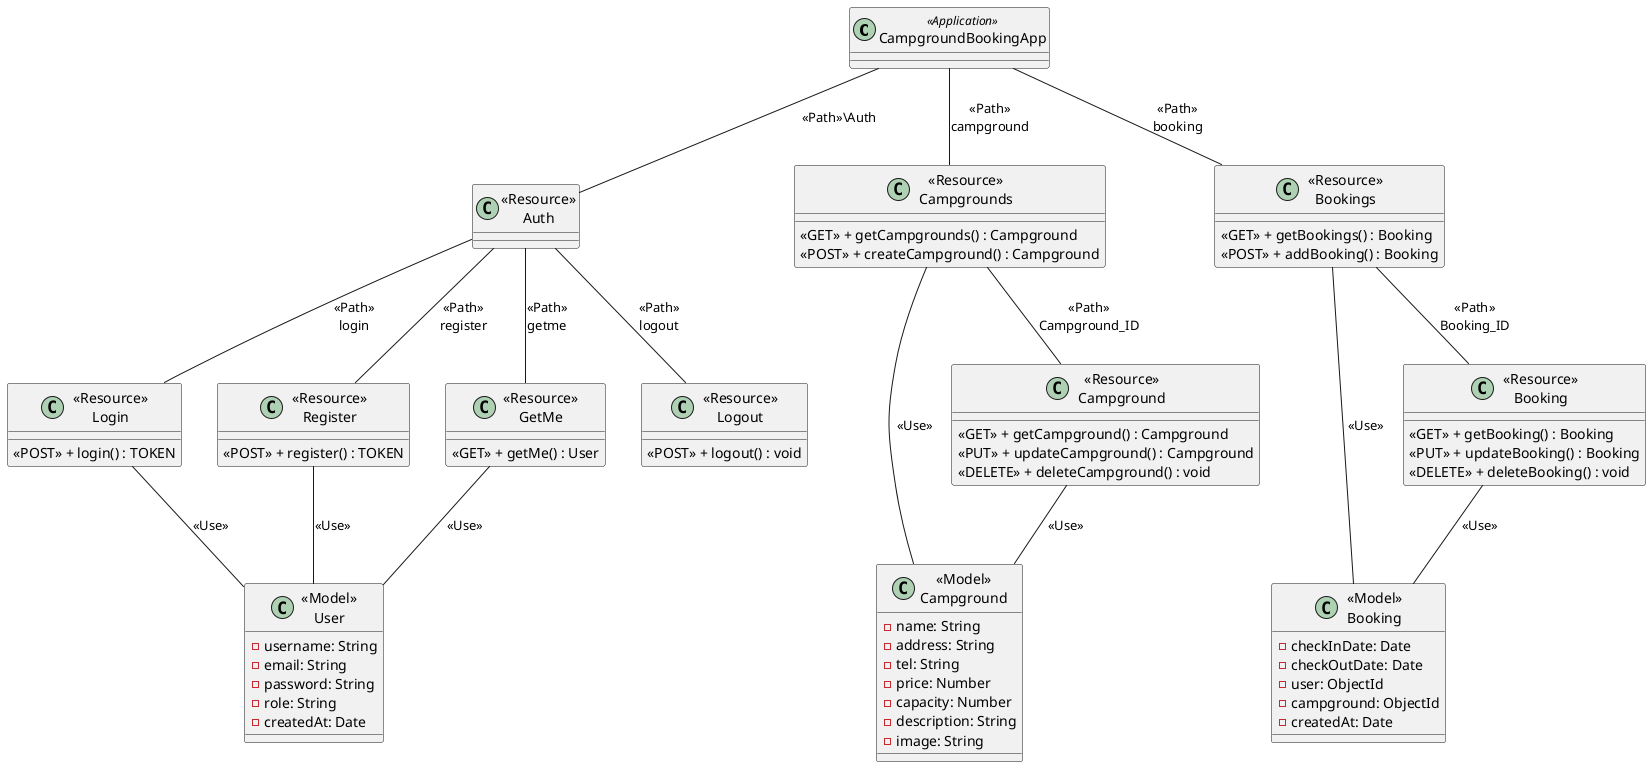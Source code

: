 
@startuml normal

class "CampgroundBookingApp" <<Application>> {
}

' Authentication Resources
class "<<Resource>>\nAuth" {
}

class "<<Resource>>\nLogin" {
  <<POST>> + login() : TOKEN
}

class "<<Resource>>\nRegister" {
  <<POST>> + register() : TOKEN
}

class "<<Resource>>\nGetMe" {
  <<GET>> + getMe() : User
}

class "<<Resource>>\nLogout" {
  <<POST>> + logout() : void
}

' Model Definitions
class "<<Model>>\nUser" {
  - username: String
  - email: String
  - password: String
  - role: String
  - createdAt: Date
}

class "<<Model>>\nCampground" {
  - name: String
  - address: String
  - tel: String
  - price: Number
  - capacity: Number
  - description: String
  - image: String
}

class "<<Model>>\nBooking" {
  - checkInDate: Date
  - checkOutDate: Date
  - user: ObjectId
  - campground: ObjectId
  - createdAt: Date
}

' Campground Resources
class "<<Resource>>\nCampgrounds" {
    <<GET>> + getCampgrounds() : Campground
    <<POST>> + createCampground() : Campground
}

class "<<Resource>>\nCampground" {
  <<GET>> + getCampground() : Campground
  <<PUT>> + updateCampground() : Campground
  <<DELETE>> + deleteCampground() : void
}

' Booking Resources
class "<<Resource>>\nBooking" {
    <<GET>> + getBooking() : Booking
    <<PUT>> + updateBooking() : Booking
    <<DELETE>> + deleteBooking() : void
}

class "<<Resource>>\nBookings" {
  <<GET>> + getBookings() : Booking
  <<POST>> + addBooking() : Booking
}

' Relationships
"CampgroundBookingApp" -- "<<Resource>>\nAuth" : <<Path>>\Auth
"CampgroundBookingApp" -- "<<Resource>>\nCampgrounds" : <<Path>>\ncampground
"CampgroundBookingApp" -- "<<Resource>>\nBookings" : <<Path>>\nbooking

"<<Resource>>\nAuth" -- "<<Resource>>\nLogin" : <<Path>>\nlogin
"<<Resource>>\nAuth" -- "<<Resource>>\nRegister"  : <<Path>>\nregister
"<<Resource>>\nAuth" -- "<<Resource>>\nGetMe"  : <<Path>>\ngetme
"<<Resource>>\nAuth" -- "<<Resource>>\nLogout"  : <<Path>>\nlogout

"<<Resource>>\nLogin" -- "<<Model>>\nUser" : <<Use>>
"<<Resource>>\nRegister" -- "<<Model>>\nUser" : <<Use>>
"<<Resource>>\nGetMe" -- "<<Model>>\nUser" : <<Use>>

"<<Resource>>\nBookings" -- "<<Resource>>\nBooking" : <<Path>>\nBooking_ID
"<<Resource>>\nBooking" -- "<<Model>>\nBooking" : <<Use>>
"<<Resource>>\nBookings" -- "<<Model>>\nBooking" : <<Use>>

"<<Resource>>\nCampgrounds" -- "<<Resource>>\nCampground" : <<Path>>\nCampground_ID
"<<Resource>>\nCampgrounds" -- "<<Model>>\nCampground" : <<Use>>
"<<Resource>>\nCampground" -- "<<Model>>\nCampground" : <<Use>>

@enduml